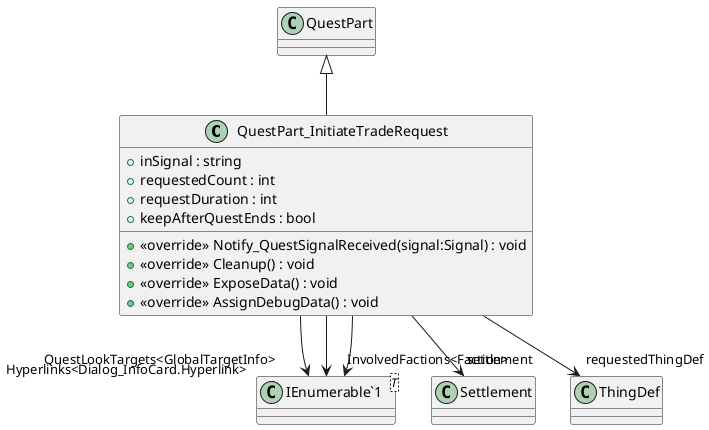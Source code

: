 @startuml
class QuestPart_InitiateTradeRequest {
    + inSignal : string
    + requestedCount : int
    + requestDuration : int
    + keepAfterQuestEnds : bool
    + <<override>> Notify_QuestSignalReceived(signal:Signal) : void
    + <<override>> Cleanup() : void
    + <<override>> ExposeData() : void
    + <<override>> AssignDebugData() : void
}
class "IEnumerable`1"<T> {
}
QuestPart <|-- QuestPart_InitiateTradeRequest
QuestPart_InitiateTradeRequest --> "settlement" Settlement
QuestPart_InitiateTradeRequest --> "requestedThingDef" ThingDef
QuestPart_InitiateTradeRequest --> "QuestLookTargets<GlobalTargetInfo>" "IEnumerable`1"
QuestPart_InitiateTradeRequest --> "InvolvedFactions<Faction>" "IEnumerable`1"
QuestPart_InitiateTradeRequest --> "Hyperlinks<Dialog_InfoCard.Hyperlink>" "IEnumerable`1"
@enduml
